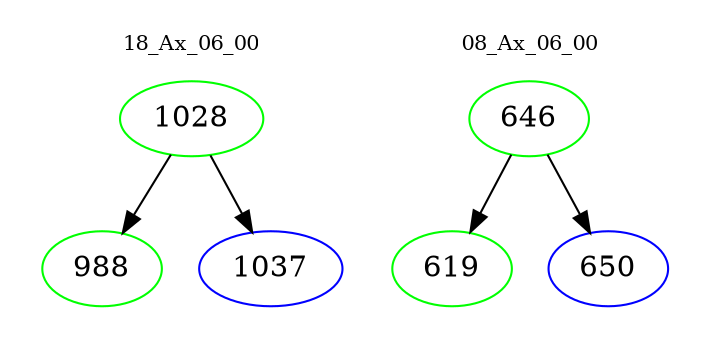 digraph{
subgraph cluster_0 {
color = white
label = "18_Ax_06_00";
fontsize=10;
T0_1028 [label="1028", color="green"]
T0_1028 -> T0_988 [color="black"]
T0_988 [label="988", color="green"]
T0_1028 -> T0_1037 [color="black"]
T0_1037 [label="1037", color="blue"]
}
subgraph cluster_1 {
color = white
label = "08_Ax_06_00";
fontsize=10;
T1_646 [label="646", color="green"]
T1_646 -> T1_619 [color="black"]
T1_619 [label="619", color="green"]
T1_646 -> T1_650 [color="black"]
T1_650 [label="650", color="blue"]
}
}
